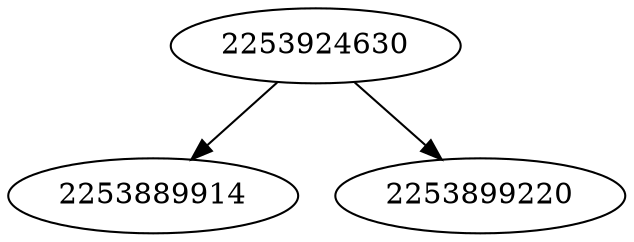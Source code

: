 strict digraph  {
2253889914;
2253899220;
2253924630;
2253924630 -> 2253899220;
2253924630 -> 2253889914;
}
